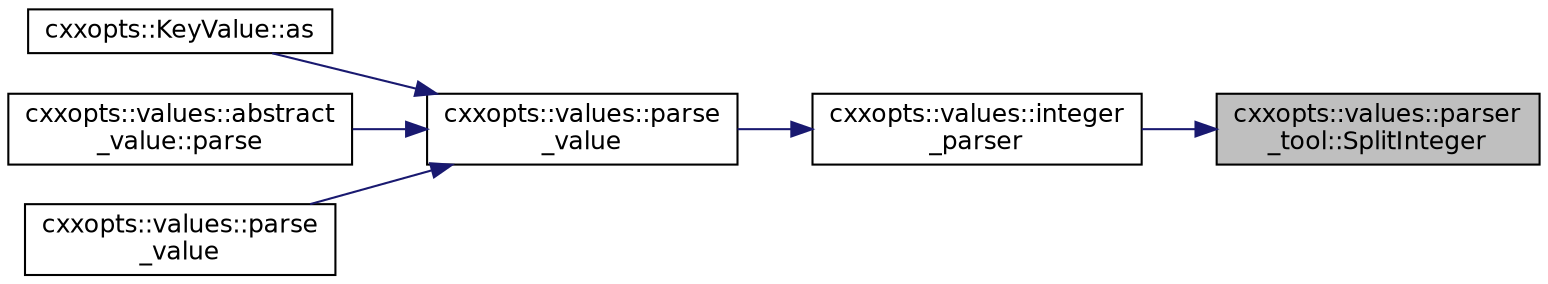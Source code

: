 digraph "cxxopts::values::parser_tool::SplitInteger"
{
 // INTERACTIVE_SVG=YES
 // LATEX_PDF_SIZE
  edge [fontname="Helvetica",fontsize="12",labelfontname="Helvetica",labelfontsize="12"];
  node [fontname="Helvetica",fontsize="12",shape=record];
  rankdir="RL";
  Node1 [label="cxxopts::values::parser\l_tool::SplitInteger",height=0.2,width=0.4,color="black", fillcolor="grey75", style="filled", fontcolor="black",tooltip=" "];
  Node1 -> Node2 [dir="back",color="midnightblue",fontsize="12",style="solid"];
  Node2 [label="cxxopts::values::integer\l_parser",height=0.2,width=0.4,color="black", fillcolor="white", style="filled",URL="$a00055.html#a2e205dc91741b7dde43b825da60c9f4c",tooltip=" "];
  Node2 -> Node3 [dir="back",color="midnightblue",fontsize="12",style="solid"];
  Node3 [label="cxxopts::values::parse\l_value",height=0.2,width=0.4,color="black", fillcolor="white", style="filled",URL="$a00055.html#a9782d53713f30ced7138719bd966db2b",tooltip=" "];
  Node3 -> Node4 [dir="back",color="midnightblue",fontsize="12",style="solid"];
  Node4 [label="cxxopts::KeyValue::as",height=0.2,width=0.4,color="black", fillcolor="white", style="filled",URL="$a01030.html#af8c51b8c5fb52c8cb23c0437af2375ff",tooltip=" "];
  Node3 -> Node5 [dir="back",color="midnightblue",fontsize="12",style="solid"];
  Node5 [label="cxxopts::values::abstract\l_value::parse",height=0.2,width=0.4,color="black", fillcolor="white", style="filled",URL="$a01002.html#ad6599c6a72ae7903a7a9b6dda2f828cf",tooltip=" "];
  Node3 -> Node6 [dir="back",color="midnightblue",fontsize="12",style="solid"];
  Node6 [label="cxxopts::values::parse\l_value",height=0.2,width=0.4,color="black", fillcolor="white", style="filled",URL="$a00055.html#a9cc26abde531fd7df6ff0ff07cc6d413",tooltip=" "];
}
